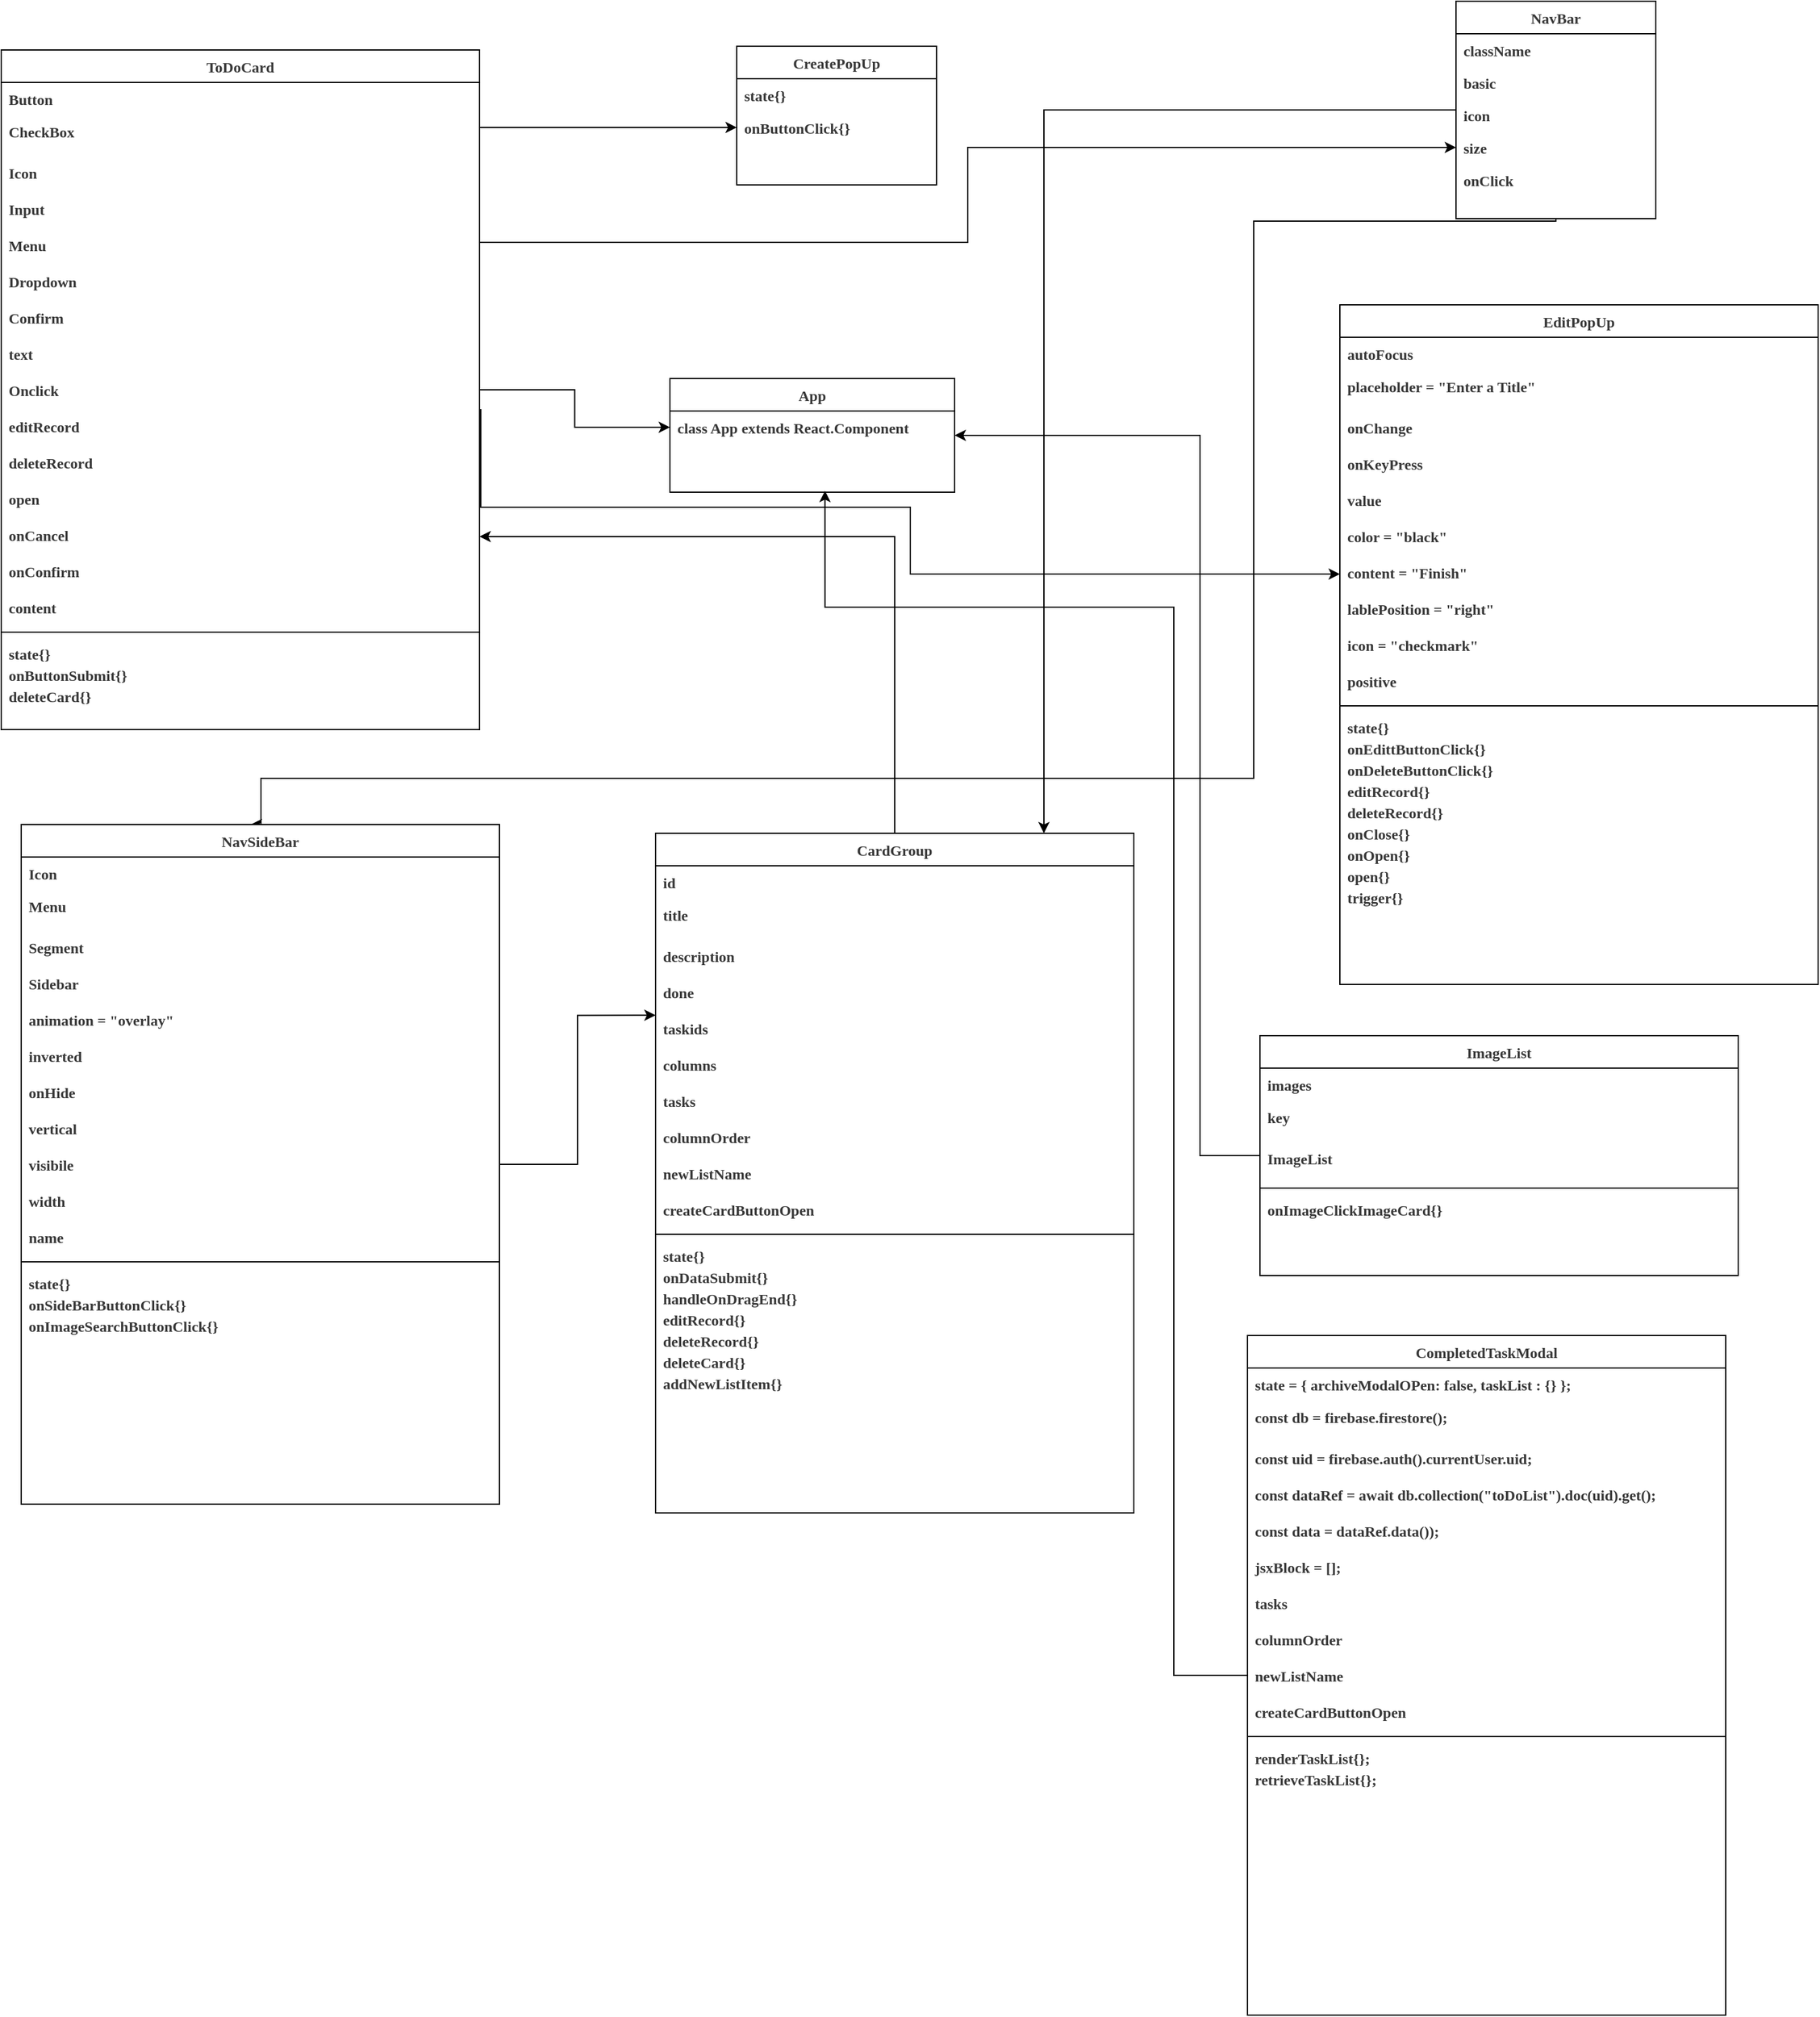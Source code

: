 <mxfile version="14.6.12"><diagram id="C5RBs43oDa-KdzZeNtuy" name="Page-1"><mxGraphModel dx="2035" dy="1670" grid="0" gridSize="10" guides="1" tooltips="1" connect="1" arrows="1" fold="1" page="0" pageScale="1" pageWidth="827" pageHeight="1169" math="0" shadow="0"><root><mxCell id="WIyWlLk6GJQsqaUBKTNV-0"/><mxCell id="WIyWlLk6GJQsqaUBKTNV-1" parent="WIyWlLk6GJQsqaUBKTNV-0"/><mxCell id="Ztq7i9JqUfy9lVRQWF5z-26" style="edgeStyle=orthogonalEdgeStyle;rounded=0;orthogonalLoop=1;jettySize=auto;html=1;fontFamily=Times New Roman;fontColor=#383838;" edge="1" parent="WIyWlLk6GJQsqaUBKTNV-1" source="zkfFHV4jXpPFQw0GAbJ--0" target="Ztq7i9JqUfy9lVRQWF5z-21"><mxGeometry relative="1" as="geometry"><Array as="points"><mxPoint x="148" y="-325"/><mxPoint x="148" y="-325"/></Array></mxGeometry></mxCell><mxCell id="Ztq7i9JqUfy9lVRQWF5z-134" style="edgeStyle=orthogonalEdgeStyle;rounded=0;orthogonalLoop=1;jettySize=auto;html=1;fontFamily=Times New Roman;fontColor=#383838;entryX=0;entryY=0.5;entryDx=0;entryDy=0;" edge="1" parent="WIyWlLk6GJQsqaUBKTNV-1" source="zkfFHV4jXpPFQw0GAbJ--0" target="Ztq7i9JqUfy9lVRQWF5z-90"><mxGeometry relative="1" as="geometry"><mxPoint x="215.451" y="-83.208" as="targetPoint"/></mxGeometry></mxCell><mxCell id="zkfFHV4jXpPFQw0GAbJ--0" value="ToDoCard&#10;" style="swimlane;fontStyle=1;align=center;verticalAlign=top;childLayout=stackLayout;horizontal=1;startSize=26;horizontalStack=0;resizeParent=1;resizeLast=0;collapsible=1;marginBottom=0;rounded=0;shadow=0;strokeWidth=1;fontFamily=Times New Roman;fontColor=#383838;" parent="WIyWlLk6GJQsqaUBKTNV-1" vertex="1"><mxGeometry x="-282" y="-387" width="383" height="544" as="geometry"><mxRectangle x="230" y="140" width="160" height="26" as="alternateBounds"/></mxGeometry></mxCell><mxCell id="zkfFHV4jXpPFQw0GAbJ--2" value="Button" style="text;align=left;verticalAlign=top;spacingLeft=4;spacingRight=4;overflow=hidden;rotatable=0;points=[[0,0.5],[1,0.5]];portConstraint=eastwest;rounded=0;shadow=0;html=0;fontStyle=1;labelBackgroundColor=none;fontFamily=Times New Roman;fontColor=#383838;" parent="zkfFHV4jXpPFQw0GAbJ--0" vertex="1"><mxGeometry y="26" width="383" height="26" as="geometry"/></mxCell><mxCell id="zkfFHV4jXpPFQw0GAbJ--3" value="CheckBox" style="text;align=left;verticalAlign=top;spacingLeft=4;spacingRight=4;overflow=hidden;rotatable=0;points=[[0,0.5],[1,0.5]];portConstraint=eastwest;rounded=0;shadow=0;html=0;fontStyle=1;fontFamily=Times New Roman;fontColor=#383838;" parent="zkfFHV4jXpPFQw0GAbJ--0" vertex="1"><mxGeometry y="52" width="383" height="33" as="geometry"/></mxCell><mxCell id="Ztq7i9JqUfy9lVRQWF5z-1" value="Icon" style="text;align=left;verticalAlign=top;spacingLeft=4;spacingRight=4;overflow=hidden;rotatable=0;points=[[0,0.5],[1,0.5]];portConstraint=eastwest;rounded=0;shadow=0;html=0;fontStyle=1;fontFamily=Times New Roman;fontColor=#383838;" vertex="1" parent="zkfFHV4jXpPFQw0GAbJ--0"><mxGeometry y="85" width="383" height="29" as="geometry"/></mxCell><mxCell id="Ztq7i9JqUfy9lVRQWF5z-0" value="Input" style="text;align=left;verticalAlign=top;spacingLeft=4;spacingRight=4;overflow=hidden;rotatable=0;points=[[0,0.5],[1,0.5]];portConstraint=eastwest;rounded=0;shadow=0;html=0;fontStyle=1;fontFamily=Times New Roman;fontColor=#383838;" vertex="1" parent="zkfFHV4jXpPFQw0GAbJ--0"><mxGeometry y="114" width="383" height="29" as="geometry"/></mxCell><mxCell id="Ztq7i9JqUfy9lVRQWF5z-2" value="Menu" style="text;align=left;verticalAlign=top;spacingLeft=4;spacingRight=4;overflow=hidden;rotatable=0;points=[[0,0.5],[1,0.5]];portConstraint=eastwest;rounded=0;shadow=0;html=0;fontStyle=1;fontFamily=Times New Roman;fontColor=#383838;" vertex="1" parent="zkfFHV4jXpPFQw0GAbJ--0"><mxGeometry y="143" width="383" height="29" as="geometry"/></mxCell><mxCell id="Ztq7i9JqUfy9lVRQWF5z-3" value="Dropdown" style="text;align=left;verticalAlign=top;spacingLeft=4;spacingRight=4;overflow=hidden;rotatable=0;points=[[0,0.5],[1,0.5]];portConstraint=eastwest;rounded=0;shadow=0;html=0;fontStyle=1;fontFamily=Times New Roman;fontColor=#383838;" vertex="1" parent="zkfFHV4jXpPFQw0GAbJ--0"><mxGeometry y="172" width="383" height="29" as="geometry"/></mxCell><mxCell id="Ztq7i9JqUfy9lVRQWF5z-5" value="Confirm" style="text;align=left;verticalAlign=top;spacingLeft=4;spacingRight=4;overflow=hidden;rotatable=0;points=[[0,0.5],[1,0.5]];portConstraint=eastwest;rounded=0;shadow=0;html=0;fontStyle=1;fontFamily=Times New Roman;fontColor=#383838;" vertex="1" parent="zkfFHV4jXpPFQw0GAbJ--0"><mxGeometry y="201" width="383" height="29" as="geometry"/></mxCell><mxCell id="Ztq7i9JqUfy9lVRQWF5z-6" value="text" style="text;align=left;verticalAlign=top;spacingLeft=4;spacingRight=4;overflow=hidden;rotatable=0;points=[[0,0.5],[1,0.5]];portConstraint=eastwest;rounded=0;shadow=0;html=0;fontStyle=1;fontFamily=Times New Roman;fontColor=#383838;" vertex="1" parent="zkfFHV4jXpPFQw0GAbJ--0"><mxGeometry y="230" width="383" height="29" as="geometry"/></mxCell><mxCell id="Ztq7i9JqUfy9lVRQWF5z-10" value="Onclick" style="text;align=left;verticalAlign=top;spacingLeft=4;spacingRight=4;overflow=hidden;rotatable=0;points=[[0,0.5],[1,0.5]];portConstraint=eastwest;rounded=0;shadow=0;html=0;fontStyle=1;fontFamily=Times New Roman;fontColor=#383838;" vertex="1" parent="zkfFHV4jXpPFQw0GAbJ--0"><mxGeometry y="259" width="383" height="29" as="geometry"/></mxCell><mxCell id="Ztq7i9JqUfy9lVRQWF5z-4" value="editRecord" style="text;align=left;verticalAlign=top;spacingLeft=4;spacingRight=4;overflow=hidden;rotatable=0;points=[[0,0.5],[1,0.5]];portConstraint=eastwest;rounded=0;shadow=0;html=0;fontStyle=1;fontFamily=Times New Roman;fontColor=#383838;" vertex="1" parent="zkfFHV4jXpPFQw0GAbJ--0"><mxGeometry y="288" width="383" height="29" as="geometry"/></mxCell><mxCell id="Ztq7i9JqUfy9lVRQWF5z-8" value="deleteRecord" style="text;align=left;verticalAlign=top;spacingLeft=4;spacingRight=4;overflow=hidden;rotatable=0;points=[[0,0.5],[1,0.5]];portConstraint=eastwest;rounded=0;shadow=0;html=0;fontStyle=1;fontFamily=Times New Roman;fontColor=#383838;" vertex="1" parent="zkfFHV4jXpPFQw0GAbJ--0"><mxGeometry y="317" width="383" height="29" as="geometry"/></mxCell><mxCell id="Ztq7i9JqUfy9lVRQWF5z-7" value="open" style="text;align=left;verticalAlign=top;spacingLeft=4;spacingRight=4;overflow=hidden;rotatable=0;points=[[0,0.5],[1,0.5]];portConstraint=eastwest;rounded=0;shadow=0;html=0;fontStyle=1;fontFamily=Times New Roman;fontColor=#383838;" vertex="1" parent="zkfFHV4jXpPFQw0GAbJ--0"><mxGeometry y="346" width="383" height="29" as="geometry"/></mxCell><mxCell id="Ztq7i9JqUfy9lVRQWF5z-11" value="onCancel" style="text;align=left;verticalAlign=top;spacingLeft=4;spacingRight=4;overflow=hidden;rotatable=0;points=[[0,0.5],[1,0.5]];portConstraint=eastwest;rounded=0;shadow=0;html=0;fontStyle=1;fontFamily=Times New Roman;fontColor=#383838;" vertex="1" parent="zkfFHV4jXpPFQw0GAbJ--0"><mxGeometry y="375" width="383" height="29" as="geometry"/></mxCell><mxCell id="Ztq7i9JqUfy9lVRQWF5z-12" value="onConfirm" style="text;align=left;verticalAlign=top;spacingLeft=4;spacingRight=4;overflow=hidden;rotatable=0;points=[[0,0.5],[1,0.5]];portConstraint=eastwest;rounded=0;shadow=0;html=0;fontStyle=1;fontFamily=Times New Roman;fontColor=#383838;" vertex="1" parent="zkfFHV4jXpPFQw0GAbJ--0"><mxGeometry y="404" width="383" height="29" as="geometry"/></mxCell><mxCell id="Ztq7i9JqUfy9lVRQWF5z-13" value="content" style="text;align=left;verticalAlign=top;spacingLeft=4;spacingRight=4;overflow=hidden;rotatable=0;points=[[0,0.5],[1,0.5]];portConstraint=eastwest;rounded=0;shadow=0;html=0;fontStyle=1;fontFamily=Times New Roman;fontColor=#383838;" vertex="1" parent="zkfFHV4jXpPFQw0GAbJ--0"><mxGeometry y="433" width="383" height="29" as="geometry"/></mxCell><mxCell id="zkfFHV4jXpPFQw0GAbJ--4" value="" style="line;html=1;strokeWidth=1;align=left;verticalAlign=middle;spacingTop=-1;spacingLeft=3;spacingRight=3;rotatable=0;labelPosition=right;points=[];portConstraint=eastwest;fontStyle=1;fontFamily=Times New Roman;fontColor=#383838;" parent="zkfFHV4jXpPFQw0GAbJ--0" vertex="1"><mxGeometry y="462" width="383" height="8" as="geometry"/></mxCell><mxCell id="zkfFHV4jXpPFQw0GAbJ--5" value="state{}&#10;" style="text;align=left;verticalAlign=top;spacingLeft=4;spacingRight=4;overflow=hidden;rotatable=0;points=[[0,0.5],[1,0.5]];portConstraint=eastwest;fontStyle=1;fontFamily=Times New Roman;fontColor=#383838;" parent="zkfFHV4jXpPFQw0GAbJ--0" vertex="1"><mxGeometry y="470" width="383" height="17" as="geometry"/></mxCell><mxCell id="Ztq7i9JqUfy9lVRQWF5z-17" value="onButtonSubmit{}&#10;" style="text;align=left;verticalAlign=top;spacingLeft=4;spacingRight=4;overflow=hidden;rotatable=0;points=[[0,0.5],[1,0.5]];portConstraint=eastwest;fontStyle=1;fontFamily=Times New Roman;fontColor=#383838;" vertex="1" parent="zkfFHV4jXpPFQw0GAbJ--0"><mxGeometry y="487" width="383" height="17" as="geometry"/></mxCell><mxCell id="Ztq7i9JqUfy9lVRQWF5z-18" value="deleteCard{}&#10;" style="text;align=left;verticalAlign=top;spacingLeft=4;spacingRight=4;overflow=hidden;rotatable=0;points=[[0,0.5],[1,0.5]];portConstraint=eastwest;fontStyle=1;fontFamily=Times New Roman;fontColor=#383838;" vertex="1" parent="zkfFHV4jXpPFQw0GAbJ--0"><mxGeometry y="504" width="383" height="17" as="geometry"/></mxCell><mxCell id="Ztq7i9JqUfy9lVRQWF5z-131" style="edgeStyle=orthogonalEdgeStyle;rounded=0;orthogonalLoop=1;jettySize=auto;html=1;entryX=0.48;entryY=0;entryDx=0;entryDy=0;fontFamily=Times New Roman;fontColor=#383838;entryPerimeter=0;" edge="1" parent="WIyWlLk6GJQsqaUBKTNV-1" source="zkfFHV4jXpPFQw0GAbJ--17" target="Ztq7i9JqUfy9lVRQWF5z-27"><mxGeometry relative="1" as="geometry"><Array as="points"><mxPoint x="963" y="-250"/><mxPoint x="721" y="-250"/><mxPoint x="721" y="196"/><mxPoint x="-74" y="196"/><mxPoint x="-74" y="233"/></Array></mxGeometry></mxCell><mxCell id="Ztq7i9JqUfy9lVRQWF5z-139" style="edgeStyle=orthogonalEdgeStyle;rounded=0;orthogonalLoop=1;jettySize=auto;html=1;fontFamily=Times New Roman;fontColor=#383838;" edge="1" parent="WIyWlLk6GJQsqaUBKTNV-1" source="zkfFHV4jXpPFQw0GAbJ--17" target="Ztq7i9JqUfy9lVRQWF5z-47"><mxGeometry relative="1" as="geometry"><Array as="points"><mxPoint x="553" y="-339"/></Array></mxGeometry></mxCell><mxCell id="zkfFHV4jXpPFQw0GAbJ--17" value="NavBar" style="swimlane;fontStyle=1;align=center;verticalAlign=top;childLayout=stackLayout;horizontal=1;startSize=26;horizontalStack=0;resizeParent=1;resizeLast=0;collapsible=1;marginBottom=0;rounded=0;shadow=0;strokeWidth=1;fontFamily=Times New Roman;fontColor=#383838;" parent="WIyWlLk6GJQsqaUBKTNV-1" vertex="1"><mxGeometry x="883" y="-426" width="160" height="174" as="geometry"><mxRectangle x="550" y="140" width="160" height="26" as="alternateBounds"/></mxGeometry></mxCell><mxCell id="zkfFHV4jXpPFQw0GAbJ--18" value="className" style="text;align=left;verticalAlign=top;spacingLeft=4;spacingRight=4;overflow=hidden;rotatable=0;points=[[0,0.5],[1,0.5]];portConstraint=eastwest;fontStyle=1;fontFamily=Times New Roman;fontColor=#383838;" parent="zkfFHV4jXpPFQw0GAbJ--17" vertex="1"><mxGeometry y="26" width="160" height="26" as="geometry"/></mxCell><mxCell id="zkfFHV4jXpPFQw0GAbJ--19" value="basic" style="text;align=left;verticalAlign=top;spacingLeft=4;spacingRight=4;overflow=hidden;rotatable=0;points=[[0,0.5],[1,0.5]];portConstraint=eastwest;rounded=0;shadow=0;html=0;fontStyle=1;fontFamily=Times New Roman;fontColor=#383838;" parent="zkfFHV4jXpPFQw0GAbJ--17" vertex="1"><mxGeometry y="52" width="160" height="26" as="geometry"/></mxCell><mxCell id="zkfFHV4jXpPFQw0GAbJ--20" value="icon" style="text;align=left;verticalAlign=top;spacingLeft=4;spacingRight=4;overflow=hidden;rotatable=0;points=[[0,0.5],[1,0.5]];portConstraint=eastwest;rounded=0;shadow=0;html=0;fontStyle=1;fontFamily=Times New Roman;fontColor=#383838;" parent="zkfFHV4jXpPFQw0GAbJ--17" vertex="1"><mxGeometry y="78" width="160" height="26" as="geometry"/></mxCell><mxCell id="zkfFHV4jXpPFQw0GAbJ--21" value="size" style="text;align=left;verticalAlign=top;spacingLeft=4;spacingRight=4;overflow=hidden;rotatable=0;points=[[0,0.5],[1,0.5]];portConstraint=eastwest;rounded=0;shadow=0;html=0;fontStyle=1;fontFamily=Times New Roman;fontColor=#383838;" parent="zkfFHV4jXpPFQw0GAbJ--17" vertex="1"><mxGeometry y="104" width="160" height="26" as="geometry"/></mxCell><mxCell id="zkfFHV4jXpPFQw0GAbJ--22" value="onClick" style="text;align=left;verticalAlign=top;spacingLeft=4;spacingRight=4;overflow=hidden;rotatable=0;points=[[0,0.5],[1,0.5]];portConstraint=eastwest;rounded=0;shadow=0;html=0;fontStyle=1;fontFamily=Times New Roman;fontColor=#383838;" parent="zkfFHV4jXpPFQw0GAbJ--17" vertex="1"><mxGeometry y="130" width="160" height="26" as="geometry"/></mxCell><mxCell id="Ztq7i9JqUfy9lVRQWF5z-19" value="CreatePopUp" style="swimlane;fontStyle=1;align=center;verticalAlign=top;childLayout=stackLayout;horizontal=1;startSize=26;horizontalStack=0;resizeParent=1;resizeLast=0;collapsible=1;marginBottom=0;rounded=0;shadow=0;strokeWidth=1;fontFamily=Times New Roman;fontColor=#383838;" vertex="1" parent="WIyWlLk6GJQsqaUBKTNV-1"><mxGeometry x="307" y="-390" width="160" height="111" as="geometry"><mxRectangle x="550" y="140" width="160" height="26" as="alternateBounds"/></mxGeometry></mxCell><mxCell id="Ztq7i9JqUfy9lVRQWF5z-20" value="state{}" style="text;align=left;verticalAlign=top;spacingLeft=4;spacingRight=4;overflow=hidden;rotatable=0;points=[[0,0.5],[1,0.5]];portConstraint=eastwest;fontStyle=1;fontFamily=Times New Roman;fontColor=#383838;" vertex="1" parent="Ztq7i9JqUfy9lVRQWF5z-19"><mxGeometry y="26" width="160" height="26" as="geometry"/></mxCell><mxCell id="Ztq7i9JqUfy9lVRQWF5z-21" value="onButtonClick{}" style="text;align=left;verticalAlign=top;spacingLeft=4;spacingRight=4;overflow=hidden;rotatable=0;points=[[0,0.5],[1,0.5]];portConstraint=eastwest;rounded=0;shadow=0;html=0;fontStyle=1;fontFamily=Times New Roman;fontColor=#383838;" vertex="1" parent="Ztq7i9JqUfy9lVRQWF5z-19"><mxGeometry y="52" width="160" height="26" as="geometry"/></mxCell><mxCell id="Ztq7i9JqUfy9lVRQWF5z-137" style="edgeStyle=orthogonalEdgeStyle;rounded=0;orthogonalLoop=1;jettySize=auto;html=1;entryX=0;entryY=0.092;entryDx=0;entryDy=0;entryPerimeter=0;fontFamily=Times New Roman;fontColor=#383838;" edge="1" parent="WIyWlLk6GJQsqaUBKTNV-1" source="Ztq7i9JqUfy9lVRQWF5z-27" target="Ztq7i9JqUfy9lVRQWF5z-52"><mxGeometry relative="1" as="geometry"/></mxCell><mxCell id="Ztq7i9JqUfy9lVRQWF5z-27" value="NavSideBar" style="swimlane;fontStyle=1;align=center;verticalAlign=top;childLayout=stackLayout;horizontal=1;startSize=26;horizontalStack=0;resizeParent=1;resizeLast=0;collapsible=1;marginBottom=0;rounded=0;shadow=0;strokeWidth=1;fontFamily=Times New Roman;fontColor=#383838;" vertex="1" parent="WIyWlLk6GJQsqaUBKTNV-1"><mxGeometry x="-266" y="233" width="383" height="544" as="geometry"><mxRectangle x="230" y="140" width="160" height="26" as="alternateBounds"/></mxGeometry></mxCell><mxCell id="Ztq7i9JqUfy9lVRQWF5z-28" value="Icon" style="text;align=left;verticalAlign=top;spacingLeft=4;spacingRight=4;overflow=hidden;rotatable=0;points=[[0,0.5],[1,0.5]];portConstraint=eastwest;rounded=0;shadow=0;html=0;fontStyle=1;labelBackgroundColor=none;fontFamily=Times New Roman;fontColor=#383838;" vertex="1" parent="Ztq7i9JqUfy9lVRQWF5z-27"><mxGeometry y="26" width="383" height="26" as="geometry"/></mxCell><mxCell id="Ztq7i9JqUfy9lVRQWF5z-29" value="Menu" style="text;align=left;verticalAlign=top;spacingLeft=4;spacingRight=4;overflow=hidden;rotatable=0;points=[[0,0.5],[1,0.5]];portConstraint=eastwest;rounded=0;shadow=0;html=0;fontStyle=1;fontFamily=Times New Roman;fontColor=#383838;" vertex="1" parent="Ztq7i9JqUfy9lVRQWF5z-27"><mxGeometry y="52" width="383" height="33" as="geometry"/></mxCell><mxCell id="Ztq7i9JqUfy9lVRQWF5z-30" value="Segment" style="text;align=left;verticalAlign=top;spacingLeft=4;spacingRight=4;overflow=hidden;rotatable=0;points=[[0,0.5],[1,0.5]];portConstraint=eastwest;rounded=0;shadow=0;html=0;fontStyle=1;fontFamily=Times New Roman;fontColor=#383838;" vertex="1" parent="Ztq7i9JqUfy9lVRQWF5z-27"><mxGeometry y="85" width="383" height="29" as="geometry"/></mxCell><mxCell id="Ztq7i9JqUfy9lVRQWF5z-31" value="Sidebar" style="text;align=left;verticalAlign=top;spacingLeft=4;spacingRight=4;overflow=hidden;rotatable=0;points=[[0,0.5],[1,0.5]];portConstraint=eastwest;rounded=0;shadow=0;html=0;fontStyle=1;fontFamily=Times New Roman;fontColor=#383838;" vertex="1" parent="Ztq7i9JqUfy9lVRQWF5z-27"><mxGeometry y="114" width="383" height="29" as="geometry"/></mxCell><mxCell id="Ztq7i9JqUfy9lVRQWF5z-32" value="animation = &quot;overlay&quot;" style="text;align=left;verticalAlign=top;spacingLeft=4;spacingRight=4;overflow=hidden;rotatable=0;points=[[0,0.5],[1,0.5]];portConstraint=eastwest;rounded=0;shadow=0;html=0;fontStyle=1;fontFamily=Times New Roman;fontColor=#383838;" vertex="1" parent="Ztq7i9JqUfy9lVRQWF5z-27"><mxGeometry y="143" width="383" height="29" as="geometry"/></mxCell><mxCell id="Ztq7i9JqUfy9lVRQWF5z-33" value="inverted" style="text;align=left;verticalAlign=top;spacingLeft=4;spacingRight=4;overflow=hidden;rotatable=0;points=[[0,0.5],[1,0.5]];portConstraint=eastwest;rounded=0;shadow=0;html=0;fontStyle=1;fontFamily=Times New Roman;fontColor=#383838;" vertex="1" parent="Ztq7i9JqUfy9lVRQWF5z-27"><mxGeometry y="172" width="383" height="29" as="geometry"/></mxCell><mxCell id="Ztq7i9JqUfy9lVRQWF5z-34" value="onHide" style="text;align=left;verticalAlign=top;spacingLeft=4;spacingRight=4;overflow=hidden;rotatable=0;points=[[0,0.5],[1,0.5]];portConstraint=eastwest;rounded=0;shadow=0;html=0;fontStyle=1;fontFamily=Times New Roman;fontColor=#383838;" vertex="1" parent="Ztq7i9JqUfy9lVRQWF5z-27"><mxGeometry y="201" width="383" height="29" as="geometry"/></mxCell><mxCell id="Ztq7i9JqUfy9lVRQWF5z-35" value="vertical" style="text;align=left;verticalAlign=top;spacingLeft=4;spacingRight=4;overflow=hidden;rotatable=0;points=[[0,0.5],[1,0.5]];portConstraint=eastwest;rounded=0;shadow=0;html=0;fontStyle=1;fontFamily=Times New Roman;fontColor=#383838;" vertex="1" parent="Ztq7i9JqUfy9lVRQWF5z-27"><mxGeometry y="230" width="383" height="29" as="geometry"/></mxCell><mxCell id="Ztq7i9JqUfy9lVRQWF5z-36" value="visibile" style="text;align=left;verticalAlign=top;spacingLeft=4;spacingRight=4;overflow=hidden;rotatable=0;points=[[0,0.5],[1,0.5]];portConstraint=eastwest;rounded=0;shadow=0;html=0;fontStyle=1;fontFamily=Times New Roman;fontColor=#383838;" vertex="1" parent="Ztq7i9JqUfy9lVRQWF5z-27"><mxGeometry y="259" width="383" height="29" as="geometry"/></mxCell><mxCell id="Ztq7i9JqUfy9lVRQWF5z-37" value="width" style="text;align=left;verticalAlign=top;spacingLeft=4;spacingRight=4;overflow=hidden;rotatable=0;points=[[0,0.5],[1,0.5]];portConstraint=eastwest;rounded=0;shadow=0;html=0;fontStyle=1;fontFamily=Times New Roman;fontColor=#383838;" vertex="1" parent="Ztq7i9JqUfy9lVRQWF5z-27"><mxGeometry y="288" width="383" height="29" as="geometry"/></mxCell><mxCell id="Ztq7i9JqUfy9lVRQWF5z-38" value="name" style="text;align=left;verticalAlign=top;spacingLeft=4;spacingRight=4;overflow=hidden;rotatable=0;points=[[0,0.5],[1,0.5]];portConstraint=eastwest;rounded=0;shadow=0;html=0;fontStyle=1;fontFamily=Times New Roman;fontColor=#383838;" vertex="1" parent="Ztq7i9JqUfy9lVRQWF5z-27"><mxGeometry y="317" width="383" height="29" as="geometry"/></mxCell><mxCell id="Ztq7i9JqUfy9lVRQWF5z-43" value="" style="line;html=1;strokeWidth=1;align=left;verticalAlign=middle;spacingTop=-1;spacingLeft=3;spacingRight=3;rotatable=0;labelPosition=right;points=[];portConstraint=eastwest;fontStyle=1;fontFamily=Times New Roman;fontColor=#383838;" vertex="1" parent="Ztq7i9JqUfy9lVRQWF5z-27"><mxGeometry y="346" width="383" height="8" as="geometry"/></mxCell><mxCell id="Ztq7i9JqUfy9lVRQWF5z-44" value="state{}&#10;" style="text;align=left;verticalAlign=top;spacingLeft=4;spacingRight=4;overflow=hidden;rotatable=0;points=[[0,0.5],[1,0.5]];portConstraint=eastwest;fontStyle=1;fontFamily=Times New Roman;fontColor=#383838;" vertex="1" parent="Ztq7i9JqUfy9lVRQWF5z-27"><mxGeometry y="354" width="383" height="17" as="geometry"/></mxCell><mxCell id="Ztq7i9JqUfy9lVRQWF5z-45" value="onSideBarButtonClick{}" style="text;align=left;verticalAlign=top;spacingLeft=4;spacingRight=4;overflow=hidden;rotatable=0;points=[[0,0.5],[1,0.5]];portConstraint=eastwest;fontStyle=1;fontFamily=Times New Roman;fontColor=#383838;" vertex="1" parent="Ztq7i9JqUfy9lVRQWF5z-27"><mxGeometry y="371" width="383" height="17" as="geometry"/></mxCell><mxCell id="Ztq7i9JqUfy9lVRQWF5z-46" value="onImageSearchButtonClick{}" style="text;align=left;verticalAlign=top;spacingLeft=4;spacingRight=4;overflow=hidden;rotatable=0;points=[[0,0.5],[1,0.5]];portConstraint=eastwest;fontStyle=1;fontFamily=Times New Roman;fontColor=#383838;" vertex="1" parent="Ztq7i9JqUfy9lVRQWF5z-27"><mxGeometry y="388" width="383" height="17" as="geometry"/></mxCell><mxCell id="Ztq7i9JqUfy9lVRQWF5z-135" style="edgeStyle=orthogonalEdgeStyle;rounded=0;orthogonalLoop=1;jettySize=auto;html=1;fontFamily=Times New Roman;fontColor=#383838;" edge="1" parent="WIyWlLk6GJQsqaUBKTNV-1" source="Ztq7i9JqUfy9lVRQWF5z-47" target="Ztq7i9JqUfy9lVRQWF5z-11"><mxGeometry relative="1" as="geometry"/></mxCell><mxCell id="Ztq7i9JqUfy9lVRQWF5z-47" value="CardGroup" style="swimlane;fontStyle=1;align=center;verticalAlign=top;childLayout=stackLayout;horizontal=1;startSize=26;horizontalStack=0;resizeParent=1;resizeLast=0;collapsible=1;marginBottom=0;rounded=0;shadow=0;strokeWidth=1;fontFamily=Times New Roman;fontColor=#383838;" vertex="1" parent="WIyWlLk6GJQsqaUBKTNV-1"><mxGeometry x="242" y="240" width="383" height="544" as="geometry"><mxRectangle x="230" y="140" width="160" height="26" as="alternateBounds"/></mxGeometry></mxCell><mxCell id="Ztq7i9JqUfy9lVRQWF5z-48" value="id" style="text;align=left;verticalAlign=top;spacingLeft=4;spacingRight=4;overflow=hidden;rotatable=0;points=[[0,0.5],[1,0.5]];portConstraint=eastwest;rounded=0;shadow=0;html=0;fontStyle=1;labelBackgroundColor=none;fontFamily=Times New Roman;fontColor=#383838;" vertex="1" parent="Ztq7i9JqUfy9lVRQWF5z-47"><mxGeometry y="26" width="383" height="26" as="geometry"/></mxCell><mxCell id="Ztq7i9JqUfy9lVRQWF5z-49" value="title" style="text;align=left;verticalAlign=top;spacingLeft=4;spacingRight=4;overflow=hidden;rotatable=0;points=[[0,0.5],[1,0.5]];portConstraint=eastwest;rounded=0;shadow=0;html=0;fontStyle=1;fontFamily=Times New Roman;fontColor=#383838;" vertex="1" parent="Ztq7i9JqUfy9lVRQWF5z-47"><mxGeometry y="52" width="383" height="33" as="geometry"/></mxCell><mxCell id="Ztq7i9JqUfy9lVRQWF5z-50" value="description" style="text;align=left;verticalAlign=top;spacingLeft=4;spacingRight=4;overflow=hidden;rotatable=0;points=[[0,0.5],[1,0.5]];portConstraint=eastwest;rounded=0;shadow=0;html=0;fontStyle=1;fontFamily=Times New Roman;fontColor=#383838;" vertex="1" parent="Ztq7i9JqUfy9lVRQWF5z-47"><mxGeometry y="85" width="383" height="29" as="geometry"/></mxCell><mxCell id="Ztq7i9JqUfy9lVRQWF5z-51" value="done" style="text;align=left;verticalAlign=top;spacingLeft=4;spacingRight=4;overflow=hidden;rotatable=0;points=[[0,0.5],[1,0.5]];portConstraint=eastwest;rounded=0;shadow=0;html=0;fontStyle=1;fontFamily=Times New Roman;fontColor=#383838;" vertex="1" parent="Ztq7i9JqUfy9lVRQWF5z-47"><mxGeometry y="114" width="383" height="29" as="geometry"/></mxCell><mxCell id="Ztq7i9JqUfy9lVRQWF5z-52" value="taskids" style="text;align=left;verticalAlign=top;spacingLeft=4;spacingRight=4;overflow=hidden;rotatable=0;points=[[0,0.5],[1,0.5]];portConstraint=eastwest;rounded=0;shadow=0;html=0;fontStyle=1;fontFamily=Times New Roman;fontColor=#383838;" vertex="1" parent="Ztq7i9JqUfy9lVRQWF5z-47"><mxGeometry y="143" width="383" height="29" as="geometry"/></mxCell><mxCell id="Ztq7i9JqUfy9lVRQWF5z-53" value="columns" style="text;align=left;verticalAlign=top;spacingLeft=4;spacingRight=4;overflow=hidden;rotatable=0;points=[[0,0.5],[1,0.5]];portConstraint=eastwest;rounded=0;shadow=0;html=0;fontStyle=1;fontFamily=Times New Roman;fontColor=#383838;" vertex="1" parent="Ztq7i9JqUfy9lVRQWF5z-47"><mxGeometry y="172" width="383" height="29" as="geometry"/></mxCell><mxCell id="Ztq7i9JqUfy9lVRQWF5z-54" value="tasks" style="text;align=left;verticalAlign=top;spacingLeft=4;spacingRight=4;overflow=hidden;rotatable=0;points=[[0,0.5],[1,0.5]];portConstraint=eastwest;rounded=0;shadow=0;html=0;fontStyle=1;fontFamily=Times New Roman;fontColor=#383838;" vertex="1" parent="Ztq7i9JqUfy9lVRQWF5z-47"><mxGeometry y="201" width="383" height="29" as="geometry"/></mxCell><mxCell id="Ztq7i9JqUfy9lVRQWF5z-55" value="columnOrder" style="text;align=left;verticalAlign=top;spacingLeft=4;spacingRight=4;overflow=hidden;rotatable=0;points=[[0,0.5],[1,0.5]];portConstraint=eastwest;rounded=0;shadow=0;html=0;fontStyle=1;fontFamily=Times New Roman;fontColor=#383838;" vertex="1" parent="Ztq7i9JqUfy9lVRQWF5z-47"><mxGeometry y="230" width="383" height="29" as="geometry"/></mxCell><mxCell id="Ztq7i9JqUfy9lVRQWF5z-56" value="newListName" style="text;align=left;verticalAlign=top;spacingLeft=4;spacingRight=4;overflow=hidden;rotatable=0;points=[[0,0.5],[1,0.5]];portConstraint=eastwest;rounded=0;shadow=0;html=0;fontStyle=1;fontFamily=Times New Roman;fontColor=#383838;" vertex="1" parent="Ztq7i9JqUfy9lVRQWF5z-47"><mxGeometry y="259" width="383" height="29" as="geometry"/></mxCell><mxCell id="Ztq7i9JqUfy9lVRQWF5z-57" value="createCardButtonOpen" style="text;align=left;verticalAlign=top;spacingLeft=4;spacingRight=4;overflow=hidden;rotatable=0;points=[[0,0.5],[1,0.5]];portConstraint=eastwest;rounded=0;shadow=0;html=0;fontStyle=1;fontFamily=Times New Roman;fontColor=#383838;" vertex="1" parent="Ztq7i9JqUfy9lVRQWF5z-47"><mxGeometry y="288" width="383" height="29" as="geometry"/></mxCell><mxCell id="Ztq7i9JqUfy9lVRQWF5z-63" value="" style="line;html=1;strokeWidth=1;align=left;verticalAlign=middle;spacingTop=-1;spacingLeft=3;spacingRight=3;rotatable=0;labelPosition=right;points=[];portConstraint=eastwest;fontStyle=1;fontFamily=Times New Roman;fontColor=#383838;" vertex="1" parent="Ztq7i9JqUfy9lVRQWF5z-47"><mxGeometry y="317" width="383" height="8" as="geometry"/></mxCell><mxCell id="Ztq7i9JqUfy9lVRQWF5z-64" value="state{}&#10;" style="text;align=left;verticalAlign=top;spacingLeft=4;spacingRight=4;overflow=hidden;rotatable=0;points=[[0,0.5],[1,0.5]];portConstraint=eastwest;fontStyle=1;fontFamily=Times New Roman;fontColor=#383838;" vertex="1" parent="Ztq7i9JqUfy9lVRQWF5z-47"><mxGeometry y="325" width="383" height="17" as="geometry"/></mxCell><mxCell id="Ztq7i9JqUfy9lVRQWF5z-65" value="onDataSubmit{}" style="text;align=left;verticalAlign=top;spacingLeft=4;spacingRight=4;overflow=hidden;rotatable=0;points=[[0,0.5],[1,0.5]];portConstraint=eastwest;fontStyle=1;fontFamily=Times New Roman;fontColor=#383838;" vertex="1" parent="Ztq7i9JqUfy9lVRQWF5z-47"><mxGeometry y="342" width="383" height="17" as="geometry"/></mxCell><mxCell id="Ztq7i9JqUfy9lVRQWF5z-69" value="handleOnDragEnd{}" style="text;align=left;verticalAlign=top;spacingLeft=4;spacingRight=4;overflow=hidden;rotatable=0;points=[[0,0.5],[1,0.5]];portConstraint=eastwest;fontStyle=1;fontFamily=Times New Roman;fontColor=#383838;" vertex="1" parent="Ztq7i9JqUfy9lVRQWF5z-47"><mxGeometry y="359" width="383" height="17" as="geometry"/></mxCell><mxCell id="Ztq7i9JqUfy9lVRQWF5z-66" value="editRecord{}" style="text;align=left;verticalAlign=top;spacingLeft=4;spacingRight=4;overflow=hidden;rotatable=0;points=[[0,0.5],[1,0.5]];portConstraint=eastwest;fontStyle=1;fontFamily=Times New Roman;fontColor=#383838;" vertex="1" parent="Ztq7i9JqUfy9lVRQWF5z-47"><mxGeometry y="376" width="383" height="17" as="geometry"/></mxCell><mxCell id="Ztq7i9JqUfy9lVRQWF5z-68" value="deleteRecord{}" style="text;align=left;verticalAlign=top;spacingLeft=4;spacingRight=4;overflow=hidden;rotatable=0;points=[[0,0.5],[1,0.5]];portConstraint=eastwest;fontStyle=1;fontFamily=Times New Roman;fontColor=#383838;" vertex="1" parent="Ztq7i9JqUfy9lVRQWF5z-47"><mxGeometry y="393" width="383" height="17" as="geometry"/></mxCell><mxCell id="Ztq7i9JqUfy9lVRQWF5z-67" value="deleteCard{}" style="text;align=left;verticalAlign=top;spacingLeft=4;spacingRight=4;overflow=hidden;rotatable=0;points=[[0,0.5],[1,0.5]];portConstraint=eastwest;fontStyle=1;fontFamily=Times New Roman;fontColor=#383838;" vertex="1" parent="Ztq7i9JqUfy9lVRQWF5z-47"><mxGeometry y="410" width="383" height="17" as="geometry"/></mxCell><mxCell id="Ztq7i9JqUfy9lVRQWF5z-88" value="addNewListItem{}" style="text;align=left;verticalAlign=top;spacingLeft=4;spacingRight=4;overflow=hidden;rotatable=0;points=[[0,0.5],[1,0.5]];portConstraint=eastwest;fontStyle=1;fontFamily=Times New Roman;fontColor=#383838;" vertex="1" parent="Ztq7i9JqUfy9lVRQWF5z-47"><mxGeometry y="427" width="383" height="17" as="geometry"/></mxCell><mxCell id="Ztq7i9JqUfy9lVRQWF5z-89" value="App" style="swimlane;fontStyle=1;align=center;verticalAlign=top;childLayout=stackLayout;horizontal=1;startSize=26;horizontalStack=0;resizeParent=1;resizeLast=0;collapsible=1;marginBottom=0;rounded=0;shadow=0;strokeWidth=1;fontFamily=Times New Roman;fontColor=#383838;" vertex="1" parent="WIyWlLk6GJQsqaUBKTNV-1"><mxGeometry x="253.5" y="-124" width="228" height="91" as="geometry"><mxRectangle x="230" y="140" width="160" height="26" as="alternateBounds"/></mxGeometry></mxCell><mxCell id="Ztq7i9JqUfy9lVRQWF5z-90" value="class App extends React.Component" style="text;align=left;verticalAlign=top;spacingLeft=4;spacingRight=4;overflow=hidden;rotatable=0;points=[[0,0.5],[1,0.5]];portConstraint=eastwest;rounded=0;shadow=0;html=0;fontStyle=1;labelBackgroundColor=none;fontFamily=Times New Roman;fontColor=#383838;" vertex="1" parent="Ztq7i9JqUfy9lVRQWF5z-89"><mxGeometry y="26" width="228" height="26" as="geometry"/></mxCell><mxCell id="Ztq7i9JqUfy9lVRQWF5z-108" value="EditPopUp" style="swimlane;fontStyle=1;align=center;verticalAlign=top;childLayout=stackLayout;horizontal=1;startSize=26;horizontalStack=0;resizeParent=1;resizeLast=0;collapsible=1;marginBottom=0;rounded=0;shadow=0;strokeWidth=1;fontFamily=Times New Roman;fontColor=#383838;" vertex="1" parent="WIyWlLk6GJQsqaUBKTNV-1"><mxGeometry x="790" y="-183" width="383" height="544" as="geometry"><mxRectangle x="230" y="140" width="160" height="26" as="alternateBounds"/></mxGeometry></mxCell><mxCell id="Ztq7i9JqUfy9lVRQWF5z-109" value="autoFocus" style="text;align=left;verticalAlign=top;spacingLeft=4;spacingRight=4;overflow=hidden;rotatable=0;points=[[0,0.5],[1,0.5]];portConstraint=eastwest;rounded=0;shadow=0;html=0;fontStyle=1;labelBackgroundColor=none;fontFamily=Times New Roman;fontColor=#383838;" vertex="1" parent="Ztq7i9JqUfy9lVRQWF5z-108"><mxGeometry y="26" width="383" height="26" as="geometry"/></mxCell><mxCell id="Ztq7i9JqUfy9lVRQWF5z-110" value="placeholder = &quot;Enter a Title&quot;" style="text;align=left;verticalAlign=top;spacingLeft=4;spacingRight=4;overflow=hidden;rotatable=0;points=[[0,0.5],[1,0.5]];portConstraint=eastwest;rounded=0;shadow=0;html=0;fontStyle=1;fontFamily=Times New Roman;fontColor=#383838;" vertex="1" parent="Ztq7i9JqUfy9lVRQWF5z-108"><mxGeometry y="52" width="383" height="33" as="geometry"/></mxCell><mxCell id="Ztq7i9JqUfy9lVRQWF5z-111" value="onChange" style="text;align=left;verticalAlign=top;spacingLeft=4;spacingRight=4;overflow=hidden;rotatable=0;points=[[0,0.5],[1,0.5]];portConstraint=eastwest;rounded=0;shadow=0;html=0;fontStyle=1;fontFamily=Times New Roman;fontColor=#383838;" vertex="1" parent="Ztq7i9JqUfy9lVRQWF5z-108"><mxGeometry y="85" width="383" height="29" as="geometry"/></mxCell><mxCell id="Ztq7i9JqUfy9lVRQWF5z-112" value="onKeyPress" style="text;align=left;verticalAlign=top;spacingLeft=4;spacingRight=4;overflow=hidden;rotatable=0;points=[[0,0.5],[1,0.5]];portConstraint=eastwest;rounded=0;shadow=0;html=0;fontStyle=1;fontFamily=Times New Roman;fontColor=#383838;" vertex="1" parent="Ztq7i9JqUfy9lVRQWF5z-108"><mxGeometry y="114" width="383" height="29" as="geometry"/></mxCell><mxCell id="Ztq7i9JqUfy9lVRQWF5z-113" value="value" style="text;align=left;verticalAlign=top;spacingLeft=4;spacingRight=4;overflow=hidden;rotatable=0;points=[[0,0.5],[1,0.5]];portConstraint=eastwest;rounded=0;shadow=0;html=0;fontStyle=1;fontFamily=Times New Roman;fontColor=#383838;" vertex="1" parent="Ztq7i9JqUfy9lVRQWF5z-108"><mxGeometry y="143" width="383" height="29" as="geometry"/></mxCell><mxCell id="Ztq7i9JqUfy9lVRQWF5z-114" value="color = &quot;black&quot;" style="text;align=left;verticalAlign=top;spacingLeft=4;spacingRight=4;overflow=hidden;rotatable=0;points=[[0,0.5],[1,0.5]];portConstraint=eastwest;rounded=0;shadow=0;html=0;fontStyle=1;fontFamily=Times New Roman;fontColor=#383838;" vertex="1" parent="Ztq7i9JqUfy9lVRQWF5z-108"><mxGeometry y="172" width="383" height="29" as="geometry"/></mxCell><mxCell id="Ztq7i9JqUfy9lVRQWF5z-115" value="content = &quot;Finish&quot;" style="text;align=left;verticalAlign=top;spacingLeft=4;spacingRight=4;overflow=hidden;rotatable=0;points=[[0,0.5],[1,0.5]];portConstraint=eastwest;rounded=0;shadow=0;html=0;fontStyle=1;fontFamily=Times New Roman;fontColor=#383838;" vertex="1" parent="Ztq7i9JqUfy9lVRQWF5z-108"><mxGeometry y="201" width="383" height="29" as="geometry"/></mxCell><mxCell id="Ztq7i9JqUfy9lVRQWF5z-116" value="lablePosition = &quot;right&quot;" style="text;align=left;verticalAlign=top;spacingLeft=4;spacingRight=4;overflow=hidden;rotatable=0;points=[[0,0.5],[1,0.5]];portConstraint=eastwest;rounded=0;shadow=0;html=0;fontStyle=1;fontFamily=Times New Roman;fontColor=#383838;" vertex="1" parent="Ztq7i9JqUfy9lVRQWF5z-108"><mxGeometry y="230" width="383" height="29" as="geometry"/></mxCell><mxCell id="Ztq7i9JqUfy9lVRQWF5z-117" value="icon = &quot;checkmark&quot;" style="text;align=left;verticalAlign=top;spacingLeft=4;spacingRight=4;overflow=hidden;rotatable=0;points=[[0,0.5],[1,0.5]];portConstraint=eastwest;rounded=0;shadow=0;html=0;fontStyle=1;fontFamily=Times New Roman;fontColor=#383838;" vertex="1" parent="Ztq7i9JqUfy9lVRQWF5z-108"><mxGeometry y="259" width="383" height="29" as="geometry"/></mxCell><mxCell id="Ztq7i9JqUfy9lVRQWF5z-118" value="positive" style="text;align=left;verticalAlign=top;spacingLeft=4;spacingRight=4;overflow=hidden;rotatable=0;points=[[0,0.5],[1,0.5]];portConstraint=eastwest;rounded=0;shadow=0;html=0;fontStyle=1;fontFamily=Times New Roman;fontColor=#383838;" vertex="1" parent="Ztq7i9JqUfy9lVRQWF5z-108"><mxGeometry y="288" width="383" height="29" as="geometry"/></mxCell><mxCell id="Ztq7i9JqUfy9lVRQWF5z-119" value="" style="line;html=1;strokeWidth=1;align=left;verticalAlign=middle;spacingTop=-1;spacingLeft=3;spacingRight=3;rotatable=0;labelPosition=right;points=[];portConstraint=eastwest;fontStyle=1;fontFamily=Times New Roman;fontColor=#383838;" vertex="1" parent="Ztq7i9JqUfy9lVRQWF5z-108"><mxGeometry y="317" width="383" height="8" as="geometry"/></mxCell><mxCell id="Ztq7i9JqUfy9lVRQWF5z-120" value="state{}&#10;" style="text;align=left;verticalAlign=top;spacingLeft=4;spacingRight=4;overflow=hidden;rotatable=0;points=[[0,0.5],[1,0.5]];portConstraint=eastwest;fontStyle=1;fontFamily=Times New Roman;fontColor=#383838;" vertex="1" parent="Ztq7i9JqUfy9lVRQWF5z-108"><mxGeometry y="325" width="383" height="17" as="geometry"/></mxCell><mxCell id="Ztq7i9JqUfy9lVRQWF5z-121" value="onEdittButtonClick{}" style="text;align=left;verticalAlign=top;spacingLeft=4;spacingRight=4;overflow=hidden;rotatable=0;points=[[0,0.5],[1,0.5]];portConstraint=eastwest;fontStyle=1;fontFamily=Times New Roman;fontColor=#383838;" vertex="1" parent="Ztq7i9JqUfy9lVRQWF5z-108"><mxGeometry y="342" width="383" height="17" as="geometry"/></mxCell><mxCell id="Ztq7i9JqUfy9lVRQWF5z-122" value="onDeleteButtonClick{}" style="text;align=left;verticalAlign=top;spacingLeft=4;spacingRight=4;overflow=hidden;rotatable=0;points=[[0,0.5],[1,0.5]];portConstraint=eastwest;fontStyle=1;fontFamily=Times New Roman;fontColor=#383838;" vertex="1" parent="Ztq7i9JqUfy9lVRQWF5z-108"><mxGeometry y="359" width="383" height="17" as="geometry"/></mxCell><mxCell id="Ztq7i9JqUfy9lVRQWF5z-123" value="editRecord{}" style="text;align=left;verticalAlign=top;spacingLeft=4;spacingRight=4;overflow=hidden;rotatable=0;points=[[0,0.5],[1,0.5]];portConstraint=eastwest;fontStyle=1;fontFamily=Times New Roman;fontColor=#383838;" vertex="1" parent="Ztq7i9JqUfy9lVRQWF5z-108"><mxGeometry y="376" width="383" height="17" as="geometry"/></mxCell><mxCell id="Ztq7i9JqUfy9lVRQWF5z-124" value="deleteRecord{}" style="text;align=left;verticalAlign=top;spacingLeft=4;spacingRight=4;overflow=hidden;rotatable=0;points=[[0,0.5],[1,0.5]];portConstraint=eastwest;fontStyle=1;fontFamily=Times New Roman;fontColor=#383838;" vertex="1" parent="Ztq7i9JqUfy9lVRQWF5z-108"><mxGeometry y="393" width="383" height="17" as="geometry"/></mxCell><mxCell id="Ztq7i9JqUfy9lVRQWF5z-125" value="onClose{}" style="text;align=left;verticalAlign=top;spacingLeft=4;spacingRight=4;overflow=hidden;rotatable=0;points=[[0,0.5],[1,0.5]];portConstraint=eastwest;fontStyle=1;fontFamily=Times New Roman;fontColor=#383838;" vertex="1" parent="Ztq7i9JqUfy9lVRQWF5z-108"><mxGeometry y="410" width="383" height="17" as="geometry"/></mxCell><mxCell id="Ztq7i9JqUfy9lVRQWF5z-126" value="onOpen{}" style="text;align=left;verticalAlign=top;spacingLeft=4;spacingRight=4;overflow=hidden;rotatable=0;points=[[0,0.5],[1,0.5]];portConstraint=eastwest;fontStyle=1;fontFamily=Times New Roman;fontColor=#383838;" vertex="1" parent="Ztq7i9JqUfy9lVRQWF5z-108"><mxGeometry y="427" width="383" height="17" as="geometry"/></mxCell><mxCell id="Ztq7i9JqUfy9lVRQWF5z-128" value="open{}" style="text;align=left;verticalAlign=top;spacingLeft=4;spacingRight=4;overflow=hidden;rotatable=0;points=[[0,0.5],[1,0.5]];portConstraint=eastwest;fontStyle=1;fontFamily=Times New Roman;fontColor=#383838;" vertex="1" parent="Ztq7i9JqUfy9lVRQWF5z-108"><mxGeometry y="444" width="383" height="17" as="geometry"/></mxCell><mxCell id="Ztq7i9JqUfy9lVRQWF5z-127" value="trigger{}" style="text;align=left;verticalAlign=top;spacingLeft=4;spacingRight=4;overflow=hidden;rotatable=0;points=[[0,0.5],[1,0.5]];portConstraint=eastwest;fontStyle=1;fontFamily=Times New Roman;fontColor=#383838;" vertex="1" parent="Ztq7i9JqUfy9lVRQWF5z-108"><mxGeometry y="461" width="383" height="17" as="geometry"/></mxCell><mxCell id="Ztq7i9JqUfy9lVRQWF5z-138" style="edgeStyle=orthogonalEdgeStyle;rounded=0;orthogonalLoop=1;jettySize=auto;html=1;entryX=0;entryY=0.5;entryDx=0;entryDy=0;fontFamily=Times New Roman;fontColor=#383838;exitX=1;exitY=0.79;exitDx=0;exitDy=0;exitPerimeter=0;" edge="1" parent="WIyWlLk6GJQsqaUBKTNV-1" source="Ztq7i9JqUfy9lVRQWF5z-3" target="Ztq7i9JqUfy9lVRQWF5z-115"><mxGeometry relative="1" as="geometry"><mxPoint x="-90" y="-99" as="sourcePoint"/><Array as="points"><mxPoint x="101" y="-99"/><mxPoint x="102" y="-99"/><mxPoint x="102" y="-21"/><mxPoint x="446" y="-21"/><mxPoint x="446" y="33"/></Array></mxGeometry></mxCell><mxCell id="Ztq7i9JqUfy9lVRQWF5z-140" style="edgeStyle=orthogonalEdgeStyle;rounded=0;orthogonalLoop=1;jettySize=auto;html=1;fontFamily=Times New Roman;fontColor=#383838;" edge="1" parent="WIyWlLk6GJQsqaUBKTNV-1" target="zkfFHV4jXpPFQw0GAbJ--21"><mxGeometry relative="1" as="geometry"><mxPoint x="101" y="-128" as="sourcePoint"/><Array as="points"><mxPoint x="101" y="-233"/><mxPoint x="492" y="-233"/><mxPoint x="492" y="-309"/></Array></mxGeometry></mxCell><mxCell id="Ztq7i9JqUfy9lVRQWF5z-162" style="edgeStyle=orthogonalEdgeStyle;rounded=0;orthogonalLoop=1;jettySize=auto;html=1;entryX=1;entryY=0.5;entryDx=0;entryDy=0;fontFamily=Times New Roman;fontColor=#383838;" edge="1" parent="WIyWlLk6GJQsqaUBKTNV-1" source="Ztq7i9JqUfy9lVRQWF5z-142" target="Ztq7i9JqUfy9lVRQWF5z-89"><mxGeometry relative="1" as="geometry"><Array as="points"><mxPoint x="678" y="498"/><mxPoint x="678" y="-78"/></Array></mxGeometry></mxCell><mxCell id="Ztq7i9JqUfy9lVRQWF5z-142" value="ImageList" style="swimlane;fontStyle=1;align=center;verticalAlign=top;childLayout=stackLayout;horizontal=1;startSize=26;horizontalStack=0;resizeParent=1;resizeLast=0;collapsible=1;marginBottom=0;rounded=0;shadow=0;strokeWidth=1;fontFamily=Times New Roman;fontColor=#383838;" vertex="1" parent="WIyWlLk6GJQsqaUBKTNV-1"><mxGeometry x="726" y="402" width="383" height="192" as="geometry"><mxRectangle x="230" y="140" width="160" height="26" as="alternateBounds"/></mxGeometry></mxCell><mxCell id="Ztq7i9JqUfy9lVRQWF5z-143" value="images" style="text;align=left;verticalAlign=top;spacingLeft=4;spacingRight=4;overflow=hidden;rotatable=0;points=[[0,0.5],[1,0.5]];portConstraint=eastwest;rounded=0;shadow=0;html=0;fontStyle=1;labelBackgroundColor=none;fontFamily=Times New Roman;fontColor=#383838;" vertex="1" parent="Ztq7i9JqUfy9lVRQWF5z-142"><mxGeometry y="26" width="383" height="26" as="geometry"/></mxCell><mxCell id="Ztq7i9JqUfy9lVRQWF5z-161" value="key" style="text;align=left;verticalAlign=top;spacingLeft=4;spacingRight=4;overflow=hidden;rotatable=0;points=[[0,0.5],[1,0.5]];portConstraint=eastwest;rounded=0;shadow=0;html=0;fontStyle=1;fontFamily=Times New Roman;fontColor=#383838;" vertex="1" parent="Ztq7i9JqUfy9lVRQWF5z-142"><mxGeometry y="52" width="383" height="33" as="geometry"/></mxCell><mxCell id="Ztq7i9JqUfy9lVRQWF5z-144" value="ImageList" style="text;align=left;verticalAlign=top;spacingLeft=4;spacingRight=4;overflow=hidden;rotatable=0;points=[[0,0.5],[1,0.5]];portConstraint=eastwest;rounded=0;shadow=0;html=0;fontStyle=1;fontFamily=Times New Roman;fontColor=#383838;" vertex="1" parent="Ztq7i9JqUfy9lVRQWF5z-142"><mxGeometry y="85" width="383" height="33" as="geometry"/></mxCell><mxCell id="Ztq7i9JqUfy9lVRQWF5z-153" value="" style="line;html=1;strokeWidth=1;align=left;verticalAlign=middle;spacingTop=-1;spacingLeft=3;spacingRight=3;rotatable=0;labelPosition=right;points=[];portConstraint=eastwest;fontStyle=1;fontFamily=Times New Roman;fontColor=#383838;" vertex="1" parent="Ztq7i9JqUfy9lVRQWF5z-142"><mxGeometry y="118" width="383" height="8" as="geometry"/></mxCell><mxCell id="Ztq7i9JqUfy9lVRQWF5z-154" value="onImageClickImageCard{}" style="text;align=left;verticalAlign=top;spacingLeft=4;spacingRight=4;overflow=hidden;rotatable=0;points=[[0,0.5],[1,0.5]];portConstraint=eastwest;fontStyle=1;fontFamily=Times New Roman;fontColor=#383838;" vertex="1" parent="Ztq7i9JqUfy9lVRQWF5z-142"><mxGeometry y="126" width="383" height="17" as="geometry"/></mxCell><mxCell id="Ztq7i9JqUfy9lVRQWF5z-182" style="edgeStyle=orthogonalEdgeStyle;rounded=0;orthogonalLoop=1;jettySize=auto;html=1;fontFamily=Times New Roman;fontColor=#383838;" edge="1" parent="WIyWlLk6GJQsqaUBKTNV-1" source="Ztq7i9JqUfy9lVRQWF5z-163"><mxGeometry relative="1" as="geometry"><mxPoint x="377.674" y="-34.097" as="targetPoint"/><Array as="points"><mxPoint x="657" y="914"/><mxPoint x="657" y="59"/><mxPoint x="378" y="59"/></Array></mxGeometry></mxCell><mxCell id="Ztq7i9JqUfy9lVRQWF5z-163" value="CompletedTaskModal" style="swimlane;fontStyle=1;align=center;verticalAlign=top;childLayout=stackLayout;horizontal=1;startSize=26;horizontalStack=0;resizeParent=1;resizeLast=0;collapsible=1;marginBottom=0;rounded=0;shadow=0;strokeWidth=1;fontFamily=Times New Roman;fontColor=#383838;" vertex="1" parent="WIyWlLk6GJQsqaUBKTNV-1"><mxGeometry x="716" y="642" width="383" height="544" as="geometry"><mxRectangle x="230" y="140" width="160" height="26" as="alternateBounds"/></mxGeometry></mxCell><mxCell id="Ztq7i9JqUfy9lVRQWF5z-164" value="state = { archiveModalOPen: false, taskList : {} };" style="text;align=left;verticalAlign=top;spacingLeft=4;spacingRight=4;overflow=hidden;rotatable=0;points=[[0,0.5],[1,0.5]];portConstraint=eastwest;rounded=0;shadow=0;html=0;fontStyle=1;labelBackgroundColor=none;fontFamily=Times New Roman;fontColor=#383838;" vertex="1" parent="Ztq7i9JqUfy9lVRQWF5z-163"><mxGeometry y="26" width="383" height="26" as="geometry"/></mxCell><mxCell id="Ztq7i9JqUfy9lVRQWF5z-165" value="const db = firebase.firestore();" style="text;align=left;verticalAlign=top;spacingLeft=4;spacingRight=4;overflow=hidden;rotatable=0;points=[[0,0.5],[1,0.5]];portConstraint=eastwest;rounded=0;shadow=0;html=0;fontStyle=1;fontFamily=Times New Roman;fontColor=#383838;" vertex="1" parent="Ztq7i9JqUfy9lVRQWF5z-163"><mxGeometry y="52" width="383" height="33" as="geometry"/></mxCell><mxCell id="Ztq7i9JqUfy9lVRQWF5z-166" value="const uid = firebase.auth().currentUser.uid;" style="text;align=left;verticalAlign=top;spacingLeft=4;spacingRight=4;overflow=hidden;rotatable=0;points=[[0,0.5],[1,0.5]];portConstraint=eastwest;rounded=0;shadow=0;html=0;fontStyle=1;fontFamily=Times New Roman;fontColor=#383838;" vertex="1" parent="Ztq7i9JqUfy9lVRQWF5z-163"><mxGeometry y="85" width="383" height="29" as="geometry"/></mxCell><mxCell id="Ztq7i9JqUfy9lVRQWF5z-167" value="const dataRef = await db.collection(&quot;toDoList&quot;).doc(uid).get();" style="text;align=left;verticalAlign=top;spacingLeft=4;spacingRight=4;overflow=hidden;rotatable=0;points=[[0,0.5],[1,0.5]];portConstraint=eastwest;rounded=0;shadow=0;html=0;fontStyle=1;fontFamily=Times New Roman;fontColor=#383838;" vertex="1" parent="Ztq7i9JqUfy9lVRQWF5z-163"><mxGeometry y="114" width="383" height="29" as="geometry"/></mxCell><mxCell id="Ztq7i9JqUfy9lVRQWF5z-168" value="const data = dataRef.data());" style="text;align=left;verticalAlign=top;spacingLeft=4;spacingRight=4;overflow=hidden;rotatable=0;points=[[0,0.5],[1,0.5]];portConstraint=eastwest;rounded=0;shadow=0;html=0;fontStyle=1;fontFamily=Times New Roman;fontColor=#383838;" vertex="1" parent="Ztq7i9JqUfy9lVRQWF5z-163"><mxGeometry y="143" width="383" height="29" as="geometry"/></mxCell><mxCell id="Ztq7i9JqUfy9lVRQWF5z-169" value="jsxBlock = [];" style="text;align=left;verticalAlign=top;spacingLeft=4;spacingRight=4;overflow=hidden;rotatable=0;points=[[0,0.5],[1,0.5]];portConstraint=eastwest;rounded=0;shadow=0;html=0;fontStyle=1;fontFamily=Times New Roman;fontColor=#383838;" vertex="1" parent="Ztq7i9JqUfy9lVRQWF5z-163"><mxGeometry y="172" width="383" height="29" as="geometry"/></mxCell><mxCell id="Ztq7i9JqUfy9lVRQWF5z-170" value="tasks" style="text;align=left;verticalAlign=top;spacingLeft=4;spacingRight=4;overflow=hidden;rotatable=0;points=[[0,0.5],[1,0.5]];portConstraint=eastwest;rounded=0;shadow=0;html=0;fontStyle=1;fontFamily=Times New Roman;fontColor=#383838;" vertex="1" parent="Ztq7i9JqUfy9lVRQWF5z-163"><mxGeometry y="201" width="383" height="29" as="geometry"/></mxCell><mxCell id="Ztq7i9JqUfy9lVRQWF5z-171" value="columnOrder" style="text;align=left;verticalAlign=top;spacingLeft=4;spacingRight=4;overflow=hidden;rotatable=0;points=[[0,0.5],[1,0.5]];portConstraint=eastwest;rounded=0;shadow=0;html=0;fontStyle=1;fontFamily=Times New Roman;fontColor=#383838;" vertex="1" parent="Ztq7i9JqUfy9lVRQWF5z-163"><mxGeometry y="230" width="383" height="29" as="geometry"/></mxCell><mxCell id="Ztq7i9JqUfy9lVRQWF5z-172" value="newListName" style="text;align=left;verticalAlign=top;spacingLeft=4;spacingRight=4;overflow=hidden;rotatable=0;points=[[0,0.5],[1,0.5]];portConstraint=eastwest;rounded=0;shadow=0;html=0;fontStyle=1;fontFamily=Times New Roman;fontColor=#383838;" vertex="1" parent="Ztq7i9JqUfy9lVRQWF5z-163"><mxGeometry y="259" width="383" height="29" as="geometry"/></mxCell><mxCell id="Ztq7i9JqUfy9lVRQWF5z-173" value="createCardButtonOpen" style="text;align=left;verticalAlign=top;spacingLeft=4;spacingRight=4;overflow=hidden;rotatable=0;points=[[0,0.5],[1,0.5]];portConstraint=eastwest;rounded=0;shadow=0;html=0;fontStyle=1;fontFamily=Times New Roman;fontColor=#383838;" vertex="1" parent="Ztq7i9JqUfy9lVRQWF5z-163"><mxGeometry y="288" width="383" height="29" as="geometry"/></mxCell><mxCell id="Ztq7i9JqUfy9lVRQWF5z-174" value="" style="line;html=1;strokeWidth=1;align=left;verticalAlign=middle;spacingTop=-1;spacingLeft=3;spacingRight=3;rotatable=0;labelPosition=right;points=[];portConstraint=eastwest;fontStyle=1;fontFamily=Times New Roman;fontColor=#383838;" vertex="1" parent="Ztq7i9JqUfy9lVRQWF5z-163"><mxGeometry y="317" width="383" height="8" as="geometry"/></mxCell><mxCell id="Ztq7i9JqUfy9lVRQWF5z-175" value="renderTaskList{};" style="text;align=left;verticalAlign=top;spacingLeft=4;spacingRight=4;overflow=hidden;rotatable=0;points=[[0,0.5],[1,0.5]];portConstraint=eastwest;fontStyle=1;fontFamily=Times New Roman;fontColor=#383838;" vertex="1" parent="Ztq7i9JqUfy9lVRQWF5z-163"><mxGeometry y="325" width="383" height="17" as="geometry"/></mxCell><mxCell id="Ztq7i9JqUfy9lVRQWF5z-176" value="retrieveTaskList{};" style="text;align=left;verticalAlign=top;spacingLeft=4;spacingRight=4;overflow=hidden;rotatable=0;points=[[0,0.5],[1,0.5]];portConstraint=eastwest;fontStyle=1;fontFamily=Times New Roman;fontColor=#383838;" vertex="1" parent="Ztq7i9JqUfy9lVRQWF5z-163"><mxGeometry y="342" width="383" height="17" as="geometry"/></mxCell></root></mxGraphModel></diagram></mxfile>